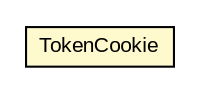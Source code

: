 #!/usr/local/bin/dot
#
# Class diagram 
# Generated by UMLGraph version R5_6-24-gf6e263 (http://www.umlgraph.org/)
#

digraph G {
	edge [fontname="arial",fontsize=10,labelfontname="arial",labelfontsize=10];
	node [fontname="arial",fontsize=10,shape=plaintext];
	nodesep=0.25;
	ranksep=0.5;
	// net.trajano.openidconnect.jaspic.internal.TokenCookie
	c9908 [label=<<table title="net.trajano.openidconnect.jaspic.internal.TokenCookie" border="0" cellborder="1" cellspacing="0" cellpadding="2" port="p" bgcolor="lemonChiffon" href="./TokenCookie.html">
		<tr><td><table border="0" cellspacing="0" cellpadding="1">
<tr><td align="center" balign="center"> TokenCookie </td></tr>
		</table></td></tr>
		</table>>, URL="./TokenCookie.html", fontname="arial", fontcolor="black", fontsize=10.0];
}

